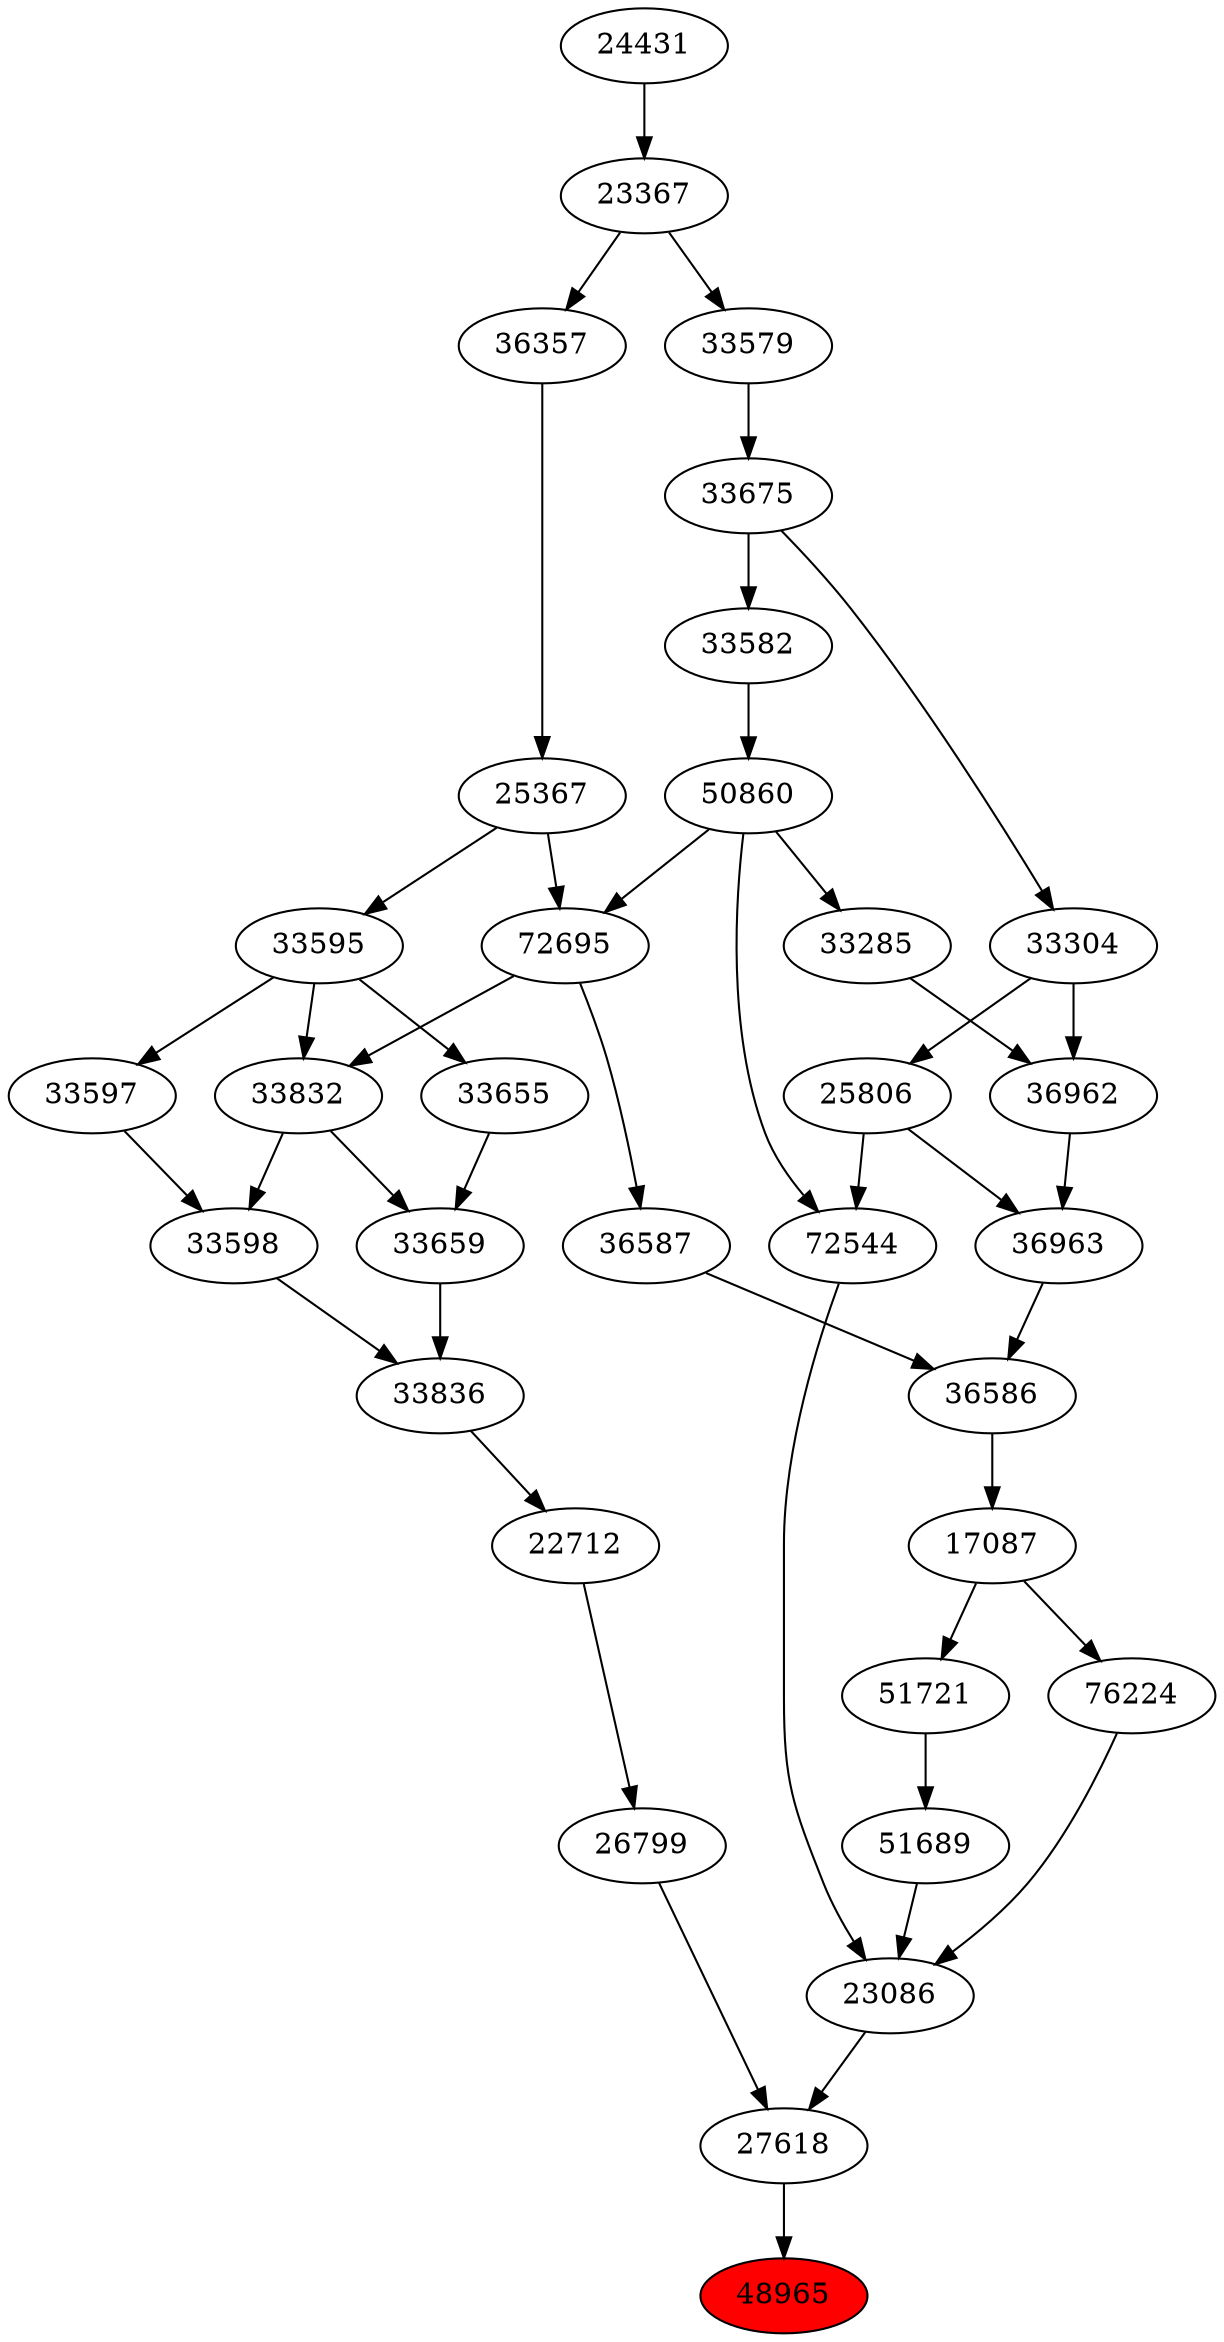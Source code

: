 strict digraph{ 
48965 [label="48965" fillcolor=red style=filled]
27618 -> 48965
27618 [label="27618"]
26799 -> 27618
23086 -> 27618
26799 [label="26799"]
22712 -> 26799
23086 [label="23086"]
72544 -> 23086
51689 -> 23086
76224 -> 23086
22712 [label="22712"]
33836 -> 22712
72544 [label="72544"]
50860 -> 72544
25806 -> 72544
51689 [label="51689"]
51721 -> 51689
76224 [label="76224"]
17087 -> 76224
33836 [label="33836"]
33659 -> 33836
33598 -> 33836
50860 [label="50860"]
33582 -> 50860
25806 [label="25806"]
33304 -> 25806
51721 [label="51721"]
17087 -> 51721
17087 [label="17087"]
36586 -> 17087
33659 [label="33659"]
33655 -> 33659
33832 -> 33659
33598 [label="33598"]
33597 -> 33598
33832 -> 33598
33582 [label="33582"]
33675 -> 33582
33304 [label="33304"]
33675 -> 33304
36586 [label="36586"]
36587 -> 36586
36963 -> 36586
33655 [label="33655"]
33595 -> 33655
33832 [label="33832"]
72695 -> 33832
33595 -> 33832
33597 [label="33597"]
33595 -> 33597
33675 [label="33675"]
33579 -> 33675
36587 [label="36587"]
72695 -> 36587
36963 [label="36963"]
36962 -> 36963
25806 -> 36963
33595 [label="33595"]
25367 -> 33595
72695 [label="72695"]
50860 -> 72695
25367 -> 72695
33579 [label="33579"]
23367 -> 33579
36962 [label="36962"]
33285 -> 36962
33304 -> 36962
25367 [label="25367"]
36357 -> 25367
23367 [label="23367"]
24431 -> 23367
33285 [label="33285"]
50860 -> 33285
36357 [label="36357"]
23367 -> 36357
24431 [label="24431"]
}